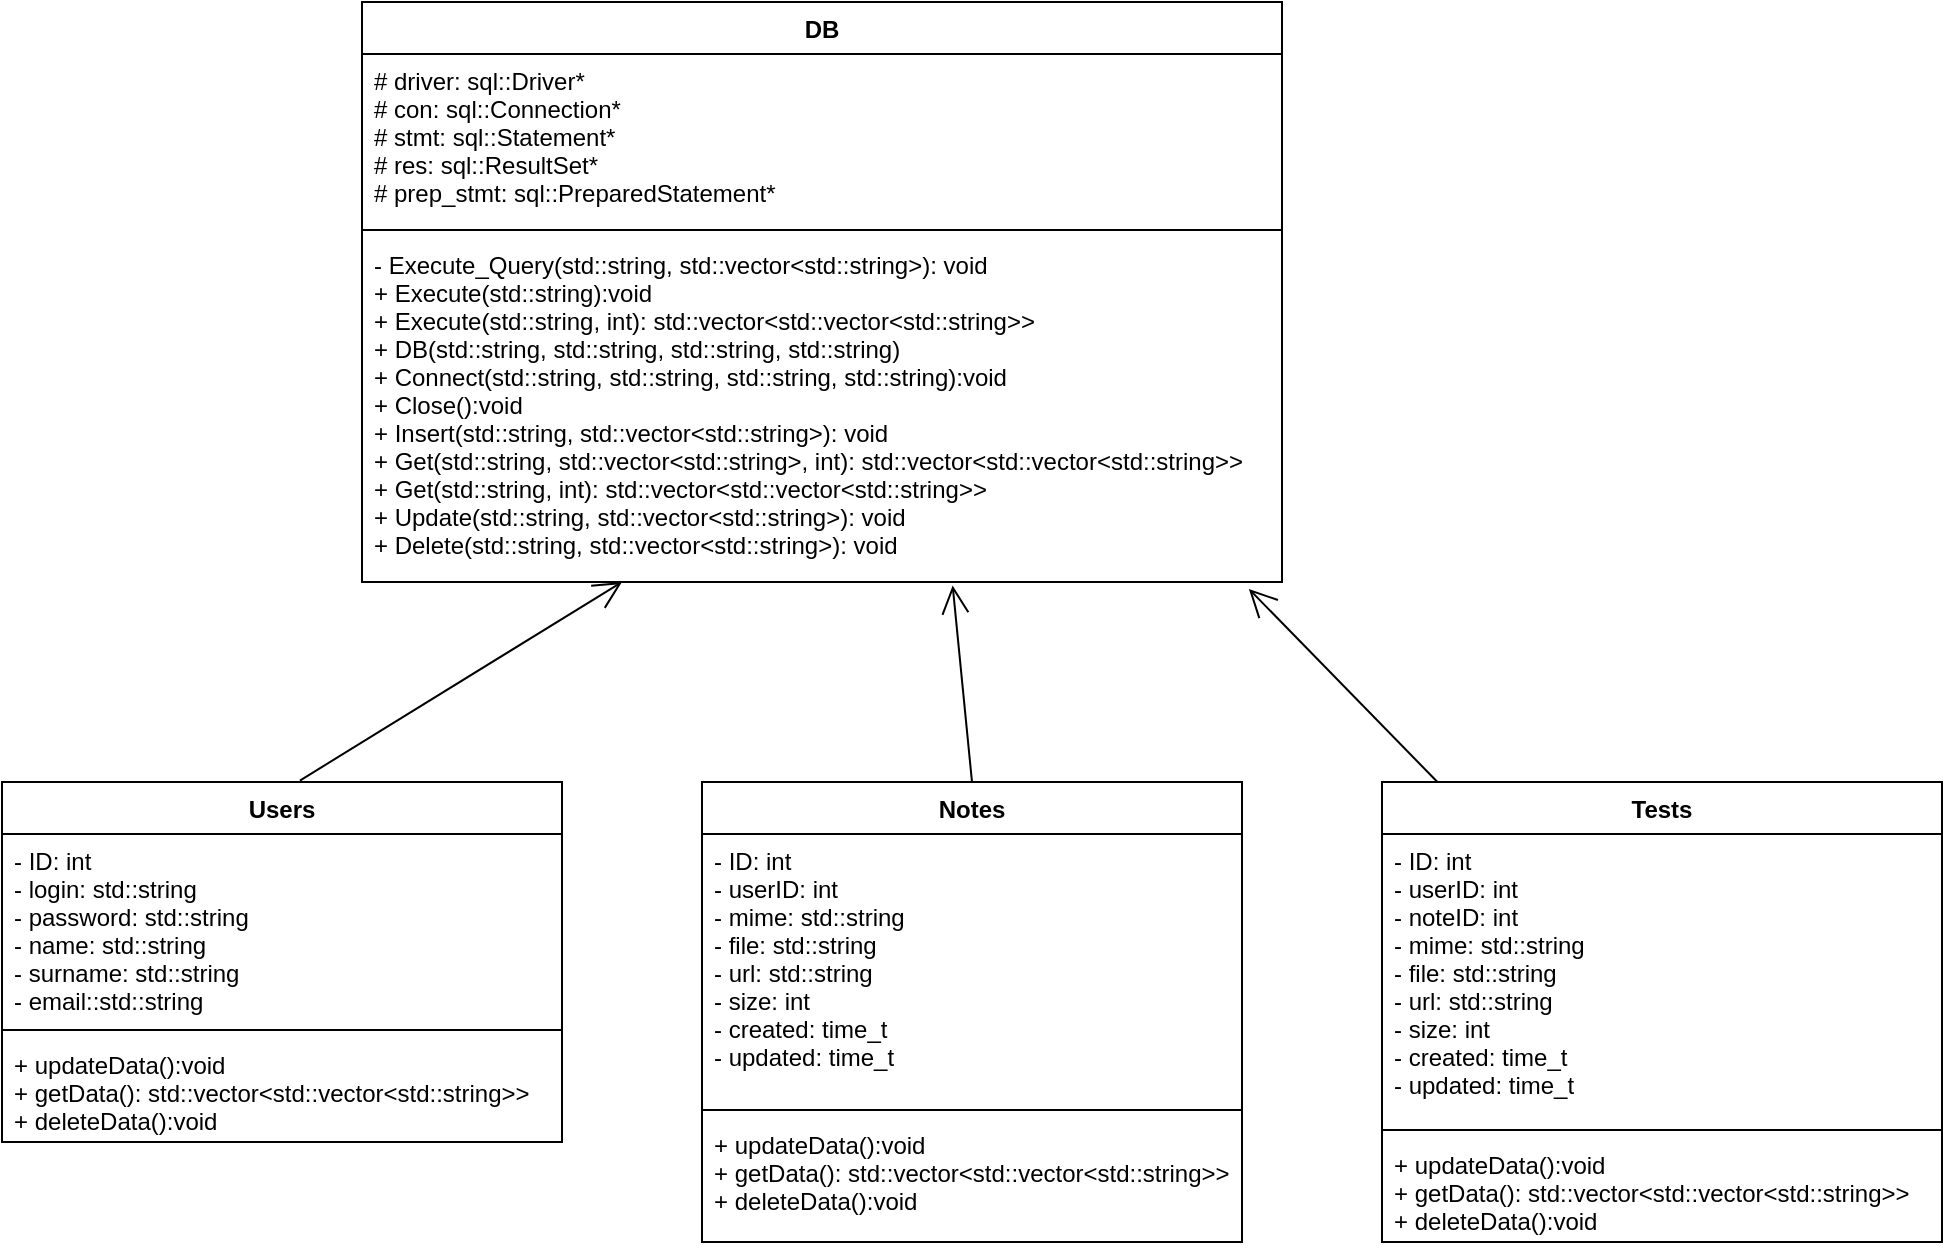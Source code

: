 <mxfile version="17.4.3" type="device"><diagram id="tDSbwJxcIFZtZAh7R6iV" name="Page-1"><mxGraphModel dx="1260" dy="579" grid="1" gridSize="10" guides="1" tooltips="1" connect="1" arrows="1" fold="1" page="1" pageScale="1" pageWidth="827" pageHeight="1169" math="0" shadow="0"><root><mxCell id="0"/><mxCell id="1" parent="0"/><mxCell id="3_4fbNGO2GtLeaezwJlS-5" value="DB" style="swimlane;fontStyle=1;align=center;verticalAlign=top;childLayout=stackLayout;horizontal=1;startSize=26;horizontalStack=0;resizeParent=1;resizeParentMax=0;resizeLast=0;collapsible=1;marginBottom=0;" parent="1" vertex="1"><mxGeometry x="200" y="60" width="460" height="290" as="geometry"/></mxCell><mxCell id="3_4fbNGO2GtLeaezwJlS-6" value="# driver: sql::Driver*&#10;# con: sql::Connection*&#10;# stmt: sql::Statement*&#10;# res: sql::ResultSet*&#10;# prep_stmt: sql::PreparedStatement* " style="text;strokeColor=none;fillColor=none;align=left;verticalAlign=top;spacingLeft=4;spacingRight=4;overflow=hidden;rotatable=0;points=[[0,0.5],[1,0.5]];portConstraint=eastwest;" parent="3_4fbNGO2GtLeaezwJlS-5" vertex="1"><mxGeometry y="26" width="460" height="84" as="geometry"/></mxCell><mxCell id="3_4fbNGO2GtLeaezwJlS-7" value="" style="line;strokeWidth=1;fillColor=none;align=left;verticalAlign=middle;spacingTop=-1;spacingLeft=3;spacingRight=3;rotatable=0;labelPosition=right;points=[];portConstraint=eastwest;" parent="3_4fbNGO2GtLeaezwJlS-5" vertex="1"><mxGeometry y="110" width="460" height="8" as="geometry"/></mxCell><mxCell id="3_4fbNGO2GtLeaezwJlS-8" value="- Execute_Query(std::string, std::vector&lt;std::string&gt;): void&#10;+ Execute(std::string):void&#10;+ Execute(std::string, int): std::vector&lt;std::vector&lt;std::string&gt;&gt;&#10;+ DB(std::string, std::string, std::string, std::string)&#10;+ Connect(std::string, std::string, std::string, std::string):void&#10;+ Close():void&#10;+ Insert(std::string, std::vector&lt;std::string&gt;): void&#10;+ Get(std::string, std::vector&lt;std::string&gt;, int): std::vector&lt;std::vector&lt;std::string&gt;&gt;&#10;+ Get(std::string, int): std::vector&lt;std::vector&lt;std::string&gt;&gt;&#10;+ Update(std::string, std::vector&lt;std::string&gt;): void&#10;+ Delete(std::string, std::vector&lt;std::string&gt;): void&#10;&#10;" style="text;strokeColor=none;fillColor=none;align=left;verticalAlign=top;spacingLeft=4;spacingRight=4;overflow=hidden;rotatable=0;points=[[0,0.5],[1,0.5]];portConstraint=eastwest;" parent="3_4fbNGO2GtLeaezwJlS-5" vertex="1"><mxGeometry y="118" width="460" height="172" as="geometry"/></mxCell><mxCell id="GMjYYIQnIVmLGbrR8X7D-1" value="Users" style="swimlane;fontStyle=1;align=center;verticalAlign=top;childLayout=stackLayout;horizontal=1;startSize=26;horizontalStack=0;resizeParent=1;resizeParentMax=0;resizeLast=0;collapsible=1;marginBottom=0;" vertex="1" parent="1"><mxGeometry x="20" y="450" width="280" height="180" as="geometry"/></mxCell><mxCell id="GMjYYIQnIVmLGbrR8X7D-2" value="- ID: int&#10;- login: std::string&#10;- password: std::string&#10;- name: std::string&#10;- surname: std::string&#10;- email::std::string" style="text;strokeColor=none;fillColor=none;align=left;verticalAlign=top;spacingLeft=4;spacingRight=4;overflow=hidden;rotatable=0;points=[[0,0.5],[1,0.5]];portConstraint=eastwest;" vertex="1" parent="GMjYYIQnIVmLGbrR8X7D-1"><mxGeometry y="26" width="280" height="94" as="geometry"/></mxCell><mxCell id="GMjYYIQnIVmLGbrR8X7D-3" value="" style="line;strokeWidth=1;fillColor=none;align=left;verticalAlign=middle;spacingTop=-1;spacingLeft=3;spacingRight=3;rotatable=0;labelPosition=right;points=[];portConstraint=eastwest;" vertex="1" parent="GMjYYIQnIVmLGbrR8X7D-1"><mxGeometry y="120" width="280" height="8" as="geometry"/></mxCell><mxCell id="GMjYYIQnIVmLGbrR8X7D-4" value="+ updateData():void&#10;+ getData(): std::vector&lt;std::vector&lt;std::string&gt;&gt;&#10;+ deleteData():void" style="text;strokeColor=none;fillColor=none;align=left;verticalAlign=top;spacingLeft=4;spacingRight=4;overflow=hidden;rotatable=0;points=[[0,0.5],[1,0.5]];portConstraint=eastwest;" vertex="1" parent="GMjYYIQnIVmLGbrR8X7D-1"><mxGeometry y="128" width="280" height="52" as="geometry"/></mxCell><mxCell id="GMjYYIQnIVmLGbrR8X7D-5" value="Notes" style="swimlane;fontStyle=1;align=center;verticalAlign=top;childLayout=stackLayout;horizontal=1;startSize=26;horizontalStack=0;resizeParent=1;resizeParentMax=0;resizeLast=0;collapsible=1;marginBottom=0;" vertex="1" parent="1"><mxGeometry x="370" y="450" width="270" height="230" as="geometry"/></mxCell><mxCell id="GMjYYIQnIVmLGbrR8X7D-6" value="- ID: int&#10;- userID: int&#10;- mime: std::string&#10;- file: std::string&#10;- url: std::string&#10;- size: int&#10;- created: time_t&#10;- updated: time_t&#10;" style="text;strokeColor=none;fillColor=none;align=left;verticalAlign=top;spacingLeft=4;spacingRight=4;overflow=hidden;rotatable=0;points=[[0,0.5],[1,0.5]];portConstraint=eastwest;" vertex="1" parent="GMjYYIQnIVmLGbrR8X7D-5"><mxGeometry y="26" width="270" height="134" as="geometry"/></mxCell><mxCell id="GMjYYIQnIVmLGbrR8X7D-7" value="" style="line;strokeWidth=1;fillColor=none;align=left;verticalAlign=middle;spacingTop=-1;spacingLeft=3;spacingRight=3;rotatable=0;labelPosition=right;points=[];portConstraint=eastwest;" vertex="1" parent="GMjYYIQnIVmLGbrR8X7D-5"><mxGeometry y="160" width="270" height="8" as="geometry"/></mxCell><mxCell id="GMjYYIQnIVmLGbrR8X7D-8" value="+ updateData():void&#10;+ getData(): std::vector&lt;std::vector&lt;std::string&gt;&gt;&#10;+ deleteData():void" style="text;strokeColor=none;fillColor=none;align=left;verticalAlign=top;spacingLeft=4;spacingRight=4;overflow=hidden;rotatable=0;points=[[0,0.5],[1,0.5]];portConstraint=eastwest;" vertex="1" parent="GMjYYIQnIVmLGbrR8X7D-5"><mxGeometry y="168" width="270" height="62" as="geometry"/></mxCell><mxCell id="GMjYYIQnIVmLGbrR8X7D-9" value="Tests" style="swimlane;fontStyle=1;align=center;verticalAlign=top;childLayout=stackLayout;horizontal=1;startSize=26;horizontalStack=0;resizeParent=1;resizeParentMax=0;resizeLast=0;collapsible=1;marginBottom=0;" vertex="1" parent="1"><mxGeometry x="710" y="450" width="280" height="230" as="geometry"/></mxCell><mxCell id="GMjYYIQnIVmLGbrR8X7D-10" value="- ID: int&#10;- userID: int&#10;- noteID: int&#10;- mime: std::string&#10;- file: std::string&#10;- url: std::string&#10;- size: int&#10;- created: time_t&#10;- updated: time_t&#10;" style="text;strokeColor=none;fillColor=none;align=left;verticalAlign=top;spacingLeft=4;spacingRight=4;overflow=hidden;rotatable=0;points=[[0,0.5],[1,0.5]];portConstraint=eastwest;" vertex="1" parent="GMjYYIQnIVmLGbrR8X7D-9"><mxGeometry y="26" width="280" height="144" as="geometry"/></mxCell><mxCell id="GMjYYIQnIVmLGbrR8X7D-11" value="" style="line;strokeWidth=1;fillColor=none;align=left;verticalAlign=middle;spacingTop=-1;spacingLeft=3;spacingRight=3;rotatable=0;labelPosition=right;points=[];portConstraint=eastwest;" vertex="1" parent="GMjYYIQnIVmLGbrR8X7D-9"><mxGeometry y="170" width="280" height="8" as="geometry"/></mxCell><mxCell id="GMjYYIQnIVmLGbrR8X7D-12" value="+ updateData():void&#10;+ getData(): std::vector&lt;std::vector&lt;std::string&gt;&gt;&#10;+ deleteData():void" style="text;strokeColor=none;fillColor=none;align=left;verticalAlign=top;spacingLeft=4;spacingRight=4;overflow=hidden;rotatable=0;points=[[0,0.5],[1,0.5]];portConstraint=eastwest;" vertex="1" parent="GMjYYIQnIVmLGbrR8X7D-9"><mxGeometry y="178" width="280" height="52" as="geometry"/></mxCell><mxCell id="GMjYYIQnIVmLGbrR8X7D-14" value="" style="endArrow=open;endFill=1;endSize=12;html=1;rounded=0;exitX=0.532;exitY=-0.004;exitDx=0;exitDy=0;exitPerimeter=0;" edge="1" parent="1" source="GMjYYIQnIVmLGbrR8X7D-1"><mxGeometry width="160" relative="1" as="geometry"><mxPoint x="170" y="350" as="sourcePoint"/><mxPoint x="330" y="350" as="targetPoint"/></mxGeometry></mxCell><mxCell id="GMjYYIQnIVmLGbrR8X7D-15" value="" style="endArrow=open;endFill=1;endSize=12;html=1;rounded=0;exitX=0.5;exitY=0;exitDx=0;exitDy=0;entryX=0.642;entryY=1.01;entryDx=0;entryDy=0;entryPerimeter=0;" edge="1" parent="1" source="GMjYYIQnIVmLGbrR8X7D-5" target="3_4fbNGO2GtLeaezwJlS-8"><mxGeometry width="160" relative="1" as="geometry"><mxPoint x="430" y="434.28" as="sourcePoint"/><mxPoint x="551.04" y="350" as="targetPoint"/></mxGeometry></mxCell><mxCell id="GMjYYIQnIVmLGbrR8X7D-16" value="" style="endArrow=open;endFill=1;endSize=12;html=1;rounded=0;entryX=0.964;entryY=1.02;entryDx=0;entryDy=0;entryPerimeter=0;" edge="1" parent="1" source="GMjYYIQnIVmLGbrR8X7D-9" target="3_4fbNGO2GtLeaezwJlS-8"><mxGeometry width="160" relative="1" as="geometry"><mxPoint x="770" y="380" as="sourcePoint"/><mxPoint x="891.04" y="295.72" as="targetPoint"/></mxGeometry></mxCell></root></mxGraphModel></diagram></mxfile>